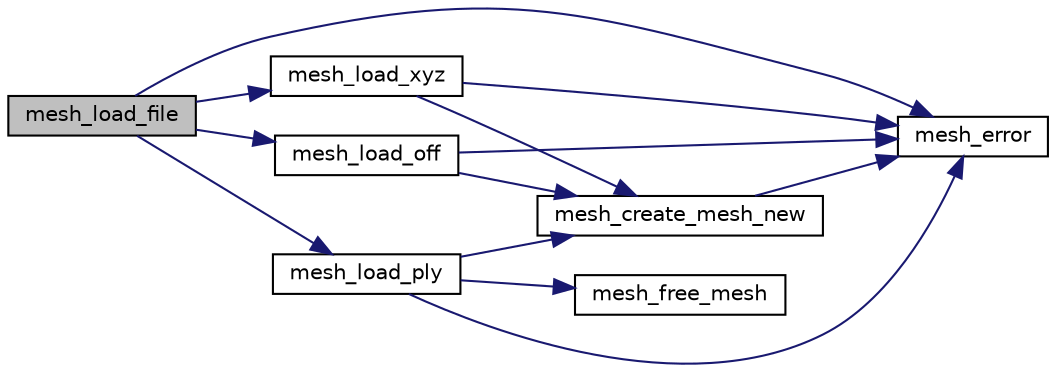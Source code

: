 digraph "mesh_load_file"
{
  edge [fontname="Helvetica",fontsize="10",labelfontname="Helvetica",labelfontsize="10"];
  node [fontname="Helvetica",fontsize="10",shape=record];
  rankdir="LR";
  Node1 [label="mesh_load_file",height=0.2,width=0.4,color="black", fillcolor="grey75", style="filled", fontcolor="black"];
  Node1 -> Node2 [color="midnightblue",fontsize="10",style="solid",fontname="Helvetica"];
  Node2 [label="mesh_load_off",height=0.2,width=0.4,color="black", fillcolor="white", style="filled",URL="$meshload_8c.html#ad7ed7c1491a7e936e2abe3b7b70e7604",tooltip="Reads a mesh from an OFF file. "];
  Node2 -> Node3 [color="midnightblue",fontsize="10",style="solid",fontname="Helvetica"];
  Node3 [label="mesh_error",height=0.2,width=0.4,color="black", fillcolor="white", style="filled",URL="$mesherror_8c.html#ae7b8a7a865a69704e4ed00410111749a",tooltip="Displays error message and exits. "];
  Node2 -> Node4 [color="midnightblue",fontsize="10",style="solid",fontname="Helvetica"];
  Node4 [label="mesh_create_mesh_new",height=0.2,width=0.4,color="black", fillcolor="white", style="filled",URL="$meshcreate_8c.html#ac84ad979c868a2fb0f1a89aa2c56e2a7",tooltip="Creates a new mesh. "];
  Node4 -> Node3 [color="midnightblue",fontsize="10",style="solid",fontname="Helvetica"];
  Node1 -> Node5 [color="midnightblue",fontsize="10",style="solid",fontname="Helvetica"];
  Node5 [label="mesh_load_ply",height=0.2,width=0.4,color="black", fillcolor="white", style="filled",URL="$meshload_8c.html#a7fd576f15ed99a38c622fe0bd67ae941",tooltip="Reads a mesh from a PLY file. "];
  Node5 -> Node3 [color="midnightblue",fontsize="10",style="solid",fontname="Helvetica"];
  Node5 -> Node4 [color="midnightblue",fontsize="10",style="solid",fontname="Helvetica"];
  Node5 -> Node6 [color="midnightblue",fontsize="10",style="solid",fontname="Helvetica"];
  Node6 [label="mesh_free_mesh",height=0.2,width=0.4,color="black", fillcolor="white", style="filled",URL="$meshcreate_8c.html#a1ba27c7bc0013170910d8305cb28d1e7",tooltip="Frees a mesh. "];
  Node1 -> Node7 [color="midnightblue",fontsize="10",style="solid",fontname="Helvetica"];
  Node7 [label="mesh_load_xyz",height=0.2,width=0.4,color="black", fillcolor="white", style="filled",URL="$meshload_8c.html#aa9d606b2ffc2cdcabf118835cd6eac4c",tooltip="Read a mesh from an ASC/XYZ file. "];
  Node7 -> Node3 [color="midnightblue",fontsize="10",style="solid",fontname="Helvetica"];
  Node7 -> Node4 [color="midnightblue",fontsize="10",style="solid",fontname="Helvetica"];
  Node1 -> Node3 [color="midnightblue",fontsize="10",style="solid",fontname="Helvetica"];
}
